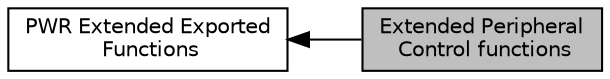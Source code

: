 digraph "Extended Peripheral Control functions"
{
  edge [fontname="Helvetica",fontsize="10",labelfontname="Helvetica",labelfontsize="10"];
  node [fontname="Helvetica",fontsize="10",shape=box];
  rankdir=LR;
  Node2 [label="PWR Extended Exported\l Functions",height=0.2,width=0.4,color="black", fillcolor="white", style="filled",URL="$group__PWREx__Exported__Functions.html",tooltip=" "];
  Node1 [label="Extended Peripheral\l Control functions",height=0.2,width=0.4,color="black", fillcolor="grey75", style="filled", fontcolor="black",tooltip=" "];
  Node2->Node1 [shape=plaintext, dir="back", style="solid"];
}
